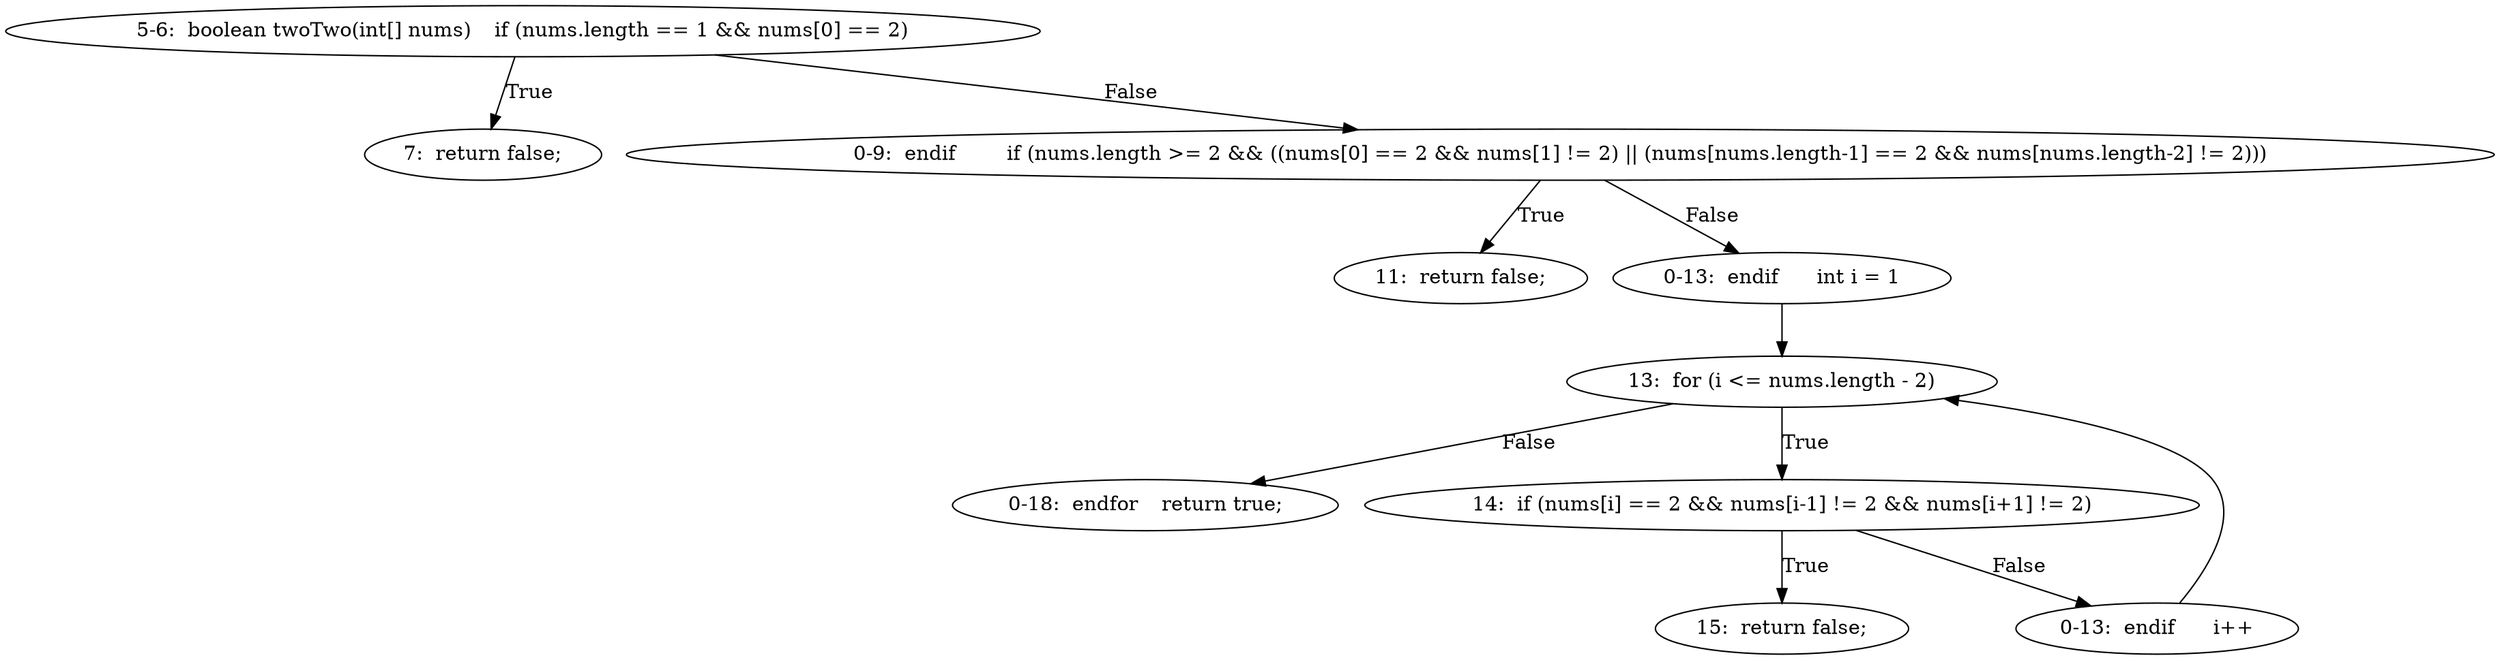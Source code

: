 digraph result_test { 
// graph-vertices
  a1  [label="5-6:  boolean twoTwo(int[] nums)	if (nums.length == 1 && nums[0] == 2)"]; 
  2  [label="7:  return false;"]; 
  a2  [label="0-9:  endif	if (nums.length >= 2 && ((nums[0] == 2 && nums[1] != 2) || (nums[nums.length-1] == 2 && nums[nums.length-2] != 2)))"]; 
  5  [label="11:  return false;"]; 
  a3  [label="0-13:  endif	int i = 1"]; 
  8  [label="13:  for (i <= nums.length - 2)"]; 
  a4  [label="0-18:  endfor	return true;"]; 
  11  [label="14:  if (nums[i] == 2 && nums[i-1] != 2 && nums[i+1] != 2)"]; 
  12  [label="15:  return false;"]; 
  a5  [label="0-13:  endif	i++"]; 
// graph-edges
  a1 -> 2  [label="True"]; 
  a1 -> a2  [label="False"]; 
  a2 -> 5  [label="True"]; 
  a2 -> a3  [label="False"]; 
  a3 -> 8;
  8 -> a4  [label="False"]; 
  8 -> 11  [label="True"]; 
  11 -> 12  [label="True"]; 
  11 -> a5  [label="False"]; 
  a5 -> 8;
}